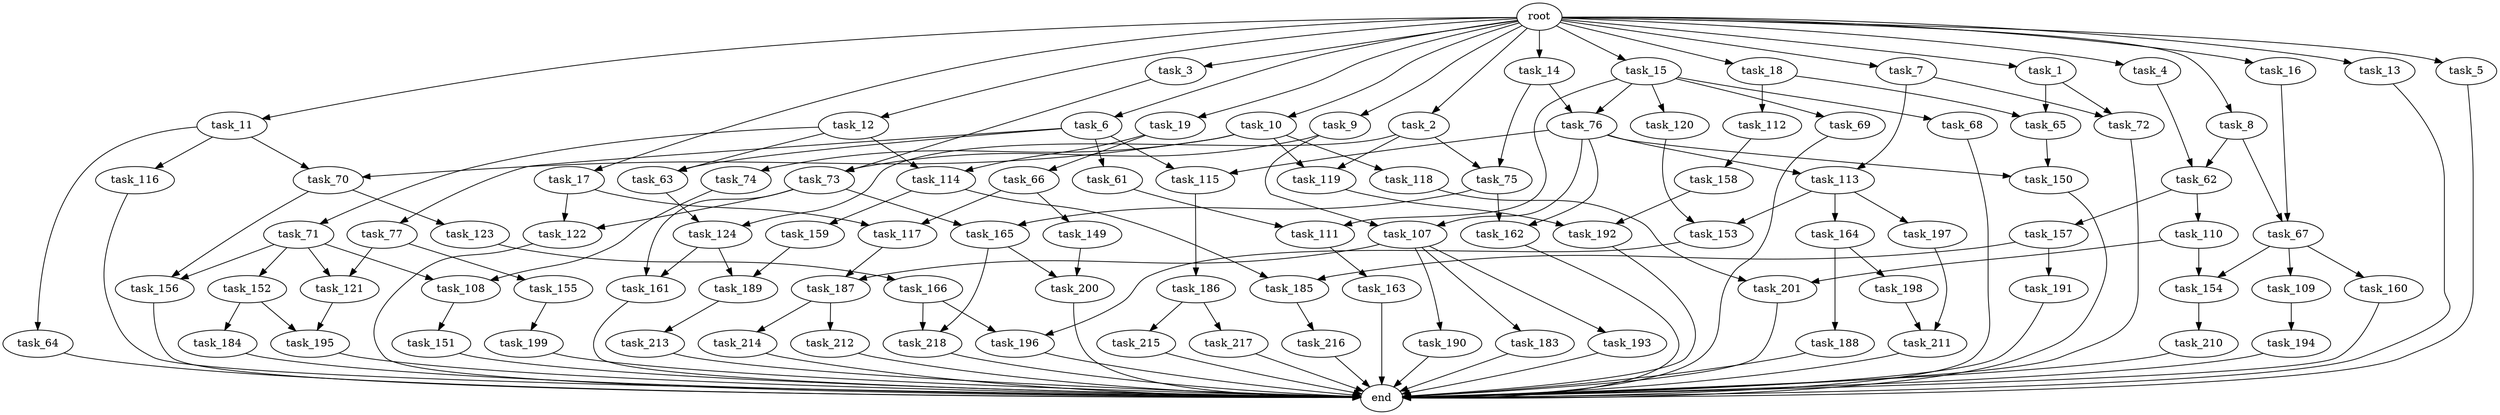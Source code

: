 digraph G {
  task_11 [size="2.048000"];
  task_195 [size="1786706395.136000"];
  task_64 [size="68719476.736000"];
  task_17 [size="2.048000"];
  task_190 [size="841813590.016000"];
  task_217 [size="1717986918.400000"];
  task_72 [size="1717986918.400000"];
  task_69 [size="429496729.600000"];
  task_155 [size="1717986918.400000"];
  task_109 [size="618475290.624000"];
  task_189 [size="1374389534.720000"];
  task_199 [size="68719476.736000"];
  task_73 [size="704374636.544000"];
  task_200 [size="498216206.336000"];
  task_197 [size="1391569403.904000"];
  task_7 [size="2.048000"];
  task_113 [size="1460288880.640000"];
  task_67 [size="1992864825.344000"];
  task_192 [size="2147483648.000000"];
  task_214 [size="429496729.600000"];
  task_157 [size="618475290.624000"];
  task_216 [size="618475290.624000"];
  task_115 [size="2559800508.416000"];
  task_75 [size="2491081031.680000"];
  task_158 [size="1391569403.904000"];
  task_63 [size="3109556322.304000"];
  task_188 [size="1099511627.776000"];
  task_61 [size="1717986918.400000"];
  task_119 [size="1717986918.400000"];
  task_107 [size="1116691496.960000"];
  task_196 [size="429496729.600000"];
  task_112 [size="274877906.944000"];
  task_121 [size="3435973836.800000"];
  task_16 [size="2.048000"];
  task_198 [size="1099511627.776000"];
  task_3 [size="2.048000"];
  task_14 [size="2.048000"];
  task_187 [size="1271310319.616000"];
  task_185 [size="2010044694.528000"];
  task_215 [size="1717986918.400000"];
  task_108 [size="1786706395.136000"];
  task_120 [size="429496729.600000"];
  task_9 [size="2.048000"];
  task_111 [size="858993459.200000"];
  task_62 [size="1992864825.344000"];
  end [size="0.000000"];
  root [size="0.000000"];
  task_184 [size="68719476.736000"];
  task_212 [size="429496729.600000"];
  task_161 [size="1529008357.376000"];
  task_218 [size="584115552.256000"];
  task_165 [size="1271310319.616000"];
  task_4 [size="2.048000"];
  task_70 [size="687194767.360000"];
  task_65 [size="1374389534.720000"];
  task_19 [size="2.048000"];
  task_13 [size="2.048000"];
  task_194 [size="68719476.736000"];
  task_66 [size="1717986918.400000"];
  task_210 [size="841813590.016000"];
  task_5 [size="2.048000"];
  task_153 [size="1460288880.640000"];
  task_164 [size="1391569403.904000"];
  task_154 [size="773094113.280000"];
  task_124 [size="1941325217.792000"];
  task_6 [size="2.048000"];
  task_122 [size="858993459.200000"];
  task_116 [size="68719476.736000"];
  task_150 [size="996432412.672000"];
  task_201 [size="309237645.312000"];
  task_152 [size="1717986918.400000"];
  task_117 [size="1821066133.504000"];
  task_213 [size="68719476.736000"];
  task_15 [size="2.048000"];
  task_166 [size="154618822.656000"];
  task_10 [size="2.048000"];
  task_118 [size="618475290.624000"];
  task_110 [size="618475290.624000"];
  task_193 [size="841813590.016000"];
  task_186 [size="1717986918.400000"];
  task_74 [size="618475290.624000"];
  task_160 [size="618475290.624000"];
  task_183 [size="841813590.016000"];
  task_159 [size="1391569403.904000"];
  task_151 [size="618475290.624000"];
  task_156 [size="2559800508.416000"];
  task_68 [size="429496729.600000"];
  task_2 [size="2.048000"];
  task_71 [size="1391569403.904000"];
  task_114 [size="3109556322.304000"];
  task_12 [size="2.048000"];
  task_8 [size="2.048000"];
  task_191 [size="618475290.624000"];
  task_163 [size="1391569403.904000"];
  task_123 [size="841813590.016000"];
  task_18 [size="2.048000"];
  task_211 [size="223338299.392000"];
  task_162 [size="1683627180.032000"];
  task_77 [size="1717986918.400000"];
  task_149 [size="1391569403.904000"];
  task_76 [size="1821066133.504000"];
  task_1 [size="2.048000"];

  task_11 -> task_70 [size="33554432.000000"];
  task_11 -> task_116 [size="33554432.000000"];
  task_11 -> task_64 [size="33554432.000000"];
  task_195 -> end [size="1.000000"];
  task_64 -> end [size="1.000000"];
  task_17 -> task_122 [size="209715200.000000"];
  task_17 -> task_117 [size="209715200.000000"];
  task_190 -> end [size="1.000000"];
  task_217 -> end [size="1.000000"];
  task_72 -> end [size="1.000000"];
  task_69 -> end [size="1.000000"];
  task_155 -> task_199 [size="33554432.000000"];
  task_109 -> task_194 [size="33554432.000000"];
  task_189 -> task_213 [size="33554432.000000"];
  task_199 -> end [size="1.000000"];
  task_73 -> task_161 [size="209715200.000000"];
  task_73 -> task_122 [size="209715200.000000"];
  task_73 -> task_165 [size="209715200.000000"];
  task_200 -> end [size="1.000000"];
  task_197 -> task_211 [size="33554432.000000"];
  task_7 -> task_113 [size="301989888.000000"];
  task_7 -> task_72 [size="301989888.000000"];
  task_113 -> task_164 [size="679477248.000000"];
  task_113 -> task_197 [size="679477248.000000"];
  task_113 -> task_153 [size="679477248.000000"];
  task_67 -> task_109 [size="301989888.000000"];
  task_67 -> task_160 [size="301989888.000000"];
  task_67 -> task_154 [size="301989888.000000"];
  task_192 -> end [size="1.000000"];
  task_214 -> end [size="1.000000"];
  task_157 -> task_191 [size="301989888.000000"];
  task_157 -> task_185 [size="301989888.000000"];
  task_216 -> end [size="1.000000"];
  task_115 -> task_186 [size="838860800.000000"];
  task_75 -> task_162 [size="411041792.000000"];
  task_75 -> task_165 [size="411041792.000000"];
  task_158 -> task_192 [size="838860800.000000"];
  task_63 -> task_124 [size="411041792.000000"];
  task_188 -> end [size="1.000000"];
  task_61 -> task_111 [size="209715200.000000"];
  task_119 -> task_192 [size="209715200.000000"];
  task_107 -> task_190 [size="411041792.000000"];
  task_107 -> task_187 [size="411041792.000000"];
  task_107 -> task_183 [size="411041792.000000"];
  task_107 -> task_193 [size="411041792.000000"];
  task_196 -> end [size="1.000000"];
  task_112 -> task_158 [size="679477248.000000"];
  task_121 -> task_195 [size="838860800.000000"];
  task_16 -> task_67 [size="838860800.000000"];
  task_198 -> task_211 [size="75497472.000000"];
  task_3 -> task_73 [size="209715200.000000"];
  task_14 -> task_75 [size="679477248.000000"];
  task_14 -> task_76 [size="679477248.000000"];
  task_187 -> task_214 [size="209715200.000000"];
  task_187 -> task_212 [size="209715200.000000"];
  task_185 -> task_216 [size="301989888.000000"];
  task_215 -> end [size="1.000000"];
  task_108 -> task_151 [size="301989888.000000"];
  task_120 -> task_153 [size="33554432.000000"];
  task_9 -> task_73 [size="134217728.000000"];
  task_9 -> task_107 [size="134217728.000000"];
  task_111 -> task_163 [size="679477248.000000"];
  task_62 -> task_110 [size="301989888.000000"];
  task_62 -> task_157 [size="301989888.000000"];
  root -> task_15 [size="1.000000"];
  root -> task_16 [size="1.000000"];
  root -> task_5 [size="1.000000"];
  root -> task_11 [size="1.000000"];
  root -> task_3 [size="1.000000"];
  root -> task_12 [size="1.000000"];
  root -> task_8 [size="1.000000"];
  root -> task_6 [size="1.000000"];
  root -> task_17 [size="1.000000"];
  root -> task_7 [size="1.000000"];
  root -> task_10 [size="1.000000"];
  root -> task_1 [size="1.000000"];
  root -> task_4 [size="1.000000"];
  root -> task_2 [size="1.000000"];
  root -> task_19 [size="1.000000"];
  root -> task_13 [size="1.000000"];
  root -> task_14 [size="1.000000"];
  root -> task_9 [size="1.000000"];
  root -> task_18 [size="1.000000"];
  task_184 -> end [size="1.000000"];
  task_212 -> end [size="1.000000"];
  task_161 -> end [size="1.000000"];
  task_218 -> end [size="1.000000"];
  task_165 -> task_200 [size="209715200.000000"];
  task_165 -> task_218 [size="209715200.000000"];
  task_4 -> task_62 [size="838860800.000000"];
  task_70 -> task_123 [size="411041792.000000"];
  task_70 -> task_156 [size="411041792.000000"];
  task_65 -> task_150 [size="75497472.000000"];
  task_19 -> task_66 [size="838860800.000000"];
  task_19 -> task_114 [size="838860800.000000"];
  task_13 -> end [size="1.000000"];
  task_194 -> end [size="1.000000"];
  task_66 -> task_117 [size="679477248.000000"];
  task_66 -> task_149 [size="679477248.000000"];
  task_210 -> end [size="1.000000"];
  task_5 -> end [size="1.000000"];
  task_153 -> task_196 [size="134217728.000000"];
  task_164 -> task_188 [size="536870912.000000"];
  task_164 -> task_198 [size="536870912.000000"];
  task_154 -> task_210 [size="411041792.000000"];
  task_124 -> task_161 [size="536870912.000000"];
  task_124 -> task_189 [size="536870912.000000"];
  task_6 -> task_61 [size="838860800.000000"];
  task_6 -> task_77 [size="838860800.000000"];
  task_6 -> task_115 [size="838860800.000000"];
  task_6 -> task_63 [size="838860800.000000"];
  task_122 -> end [size="1.000000"];
  task_116 -> end [size="1.000000"];
  task_150 -> end [size="1.000000"];
  task_201 -> end [size="1.000000"];
  task_152 -> task_195 [size="33554432.000000"];
  task_152 -> task_184 [size="33554432.000000"];
  task_117 -> task_187 [size="209715200.000000"];
  task_213 -> end [size="1.000000"];
  task_15 -> task_68 [size="209715200.000000"];
  task_15 -> task_111 [size="209715200.000000"];
  task_15 -> task_120 [size="209715200.000000"];
  task_15 -> task_76 [size="209715200.000000"];
  task_15 -> task_69 [size="209715200.000000"];
  task_166 -> task_218 [size="75497472.000000"];
  task_166 -> task_196 [size="75497472.000000"];
  task_10 -> task_118 [size="301989888.000000"];
  task_10 -> task_70 [size="301989888.000000"];
  task_10 -> task_119 [size="301989888.000000"];
  task_10 -> task_74 [size="301989888.000000"];
  task_118 -> task_201 [size="75497472.000000"];
  task_110 -> task_201 [size="75497472.000000"];
  task_110 -> task_154 [size="75497472.000000"];
  task_193 -> end [size="1.000000"];
  task_186 -> task_215 [size="838860800.000000"];
  task_186 -> task_217 [size="838860800.000000"];
  task_74 -> task_108 [size="33554432.000000"];
  task_160 -> end [size="1.000000"];
  task_183 -> end [size="1.000000"];
  task_159 -> task_189 [size="134217728.000000"];
  task_151 -> end [size="1.000000"];
  task_156 -> end [size="1.000000"];
  task_68 -> end [size="1.000000"];
  task_2 -> task_75 [size="536870912.000000"];
  task_2 -> task_119 [size="536870912.000000"];
  task_2 -> task_124 [size="536870912.000000"];
  task_71 -> task_108 [size="838860800.000000"];
  task_71 -> task_121 [size="838860800.000000"];
  task_71 -> task_156 [size="838860800.000000"];
  task_71 -> task_152 [size="838860800.000000"];
  task_114 -> task_159 [size="679477248.000000"];
  task_114 -> task_185 [size="679477248.000000"];
  task_12 -> task_114 [size="679477248.000000"];
  task_12 -> task_63 [size="679477248.000000"];
  task_12 -> task_71 [size="679477248.000000"];
  task_8 -> task_67 [size="134217728.000000"];
  task_8 -> task_62 [size="134217728.000000"];
  task_191 -> end [size="1.000000"];
  task_163 -> end [size="1.000000"];
  task_123 -> task_166 [size="75497472.000000"];
  task_18 -> task_65 [size="134217728.000000"];
  task_18 -> task_112 [size="134217728.000000"];
  task_211 -> end [size="1.000000"];
  task_162 -> end [size="1.000000"];
  task_77 -> task_155 [size="838860800.000000"];
  task_77 -> task_121 [size="838860800.000000"];
  task_149 -> task_200 [size="33554432.000000"];
  task_76 -> task_113 [size="411041792.000000"];
  task_76 -> task_162 [size="411041792.000000"];
  task_76 -> task_107 [size="411041792.000000"];
  task_76 -> task_115 [size="411041792.000000"];
  task_76 -> task_150 [size="411041792.000000"];
  task_1 -> task_65 [size="536870912.000000"];
  task_1 -> task_72 [size="536870912.000000"];
}
